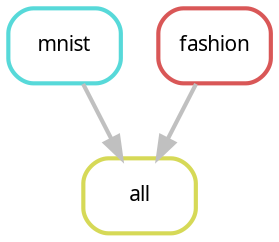 digraph snakemake_dag {
    graph[bgcolor=white, margin=0];
    node[shape=box, style=rounded, fontname=sans,                 fontsize=10, penwidth=2];
    edge[penwidth=2, color=grey];
	0[label = "all", color = "0.17 0.6 0.85", style="rounded"];
	1[label = "mnist", color = "0.50 0.6 0.85", style="rounded"];
	2[label = "fashion", color = "0.00 0.6 0.85", style="rounded"];
	1 -> 0
	2 -> 0
}            
